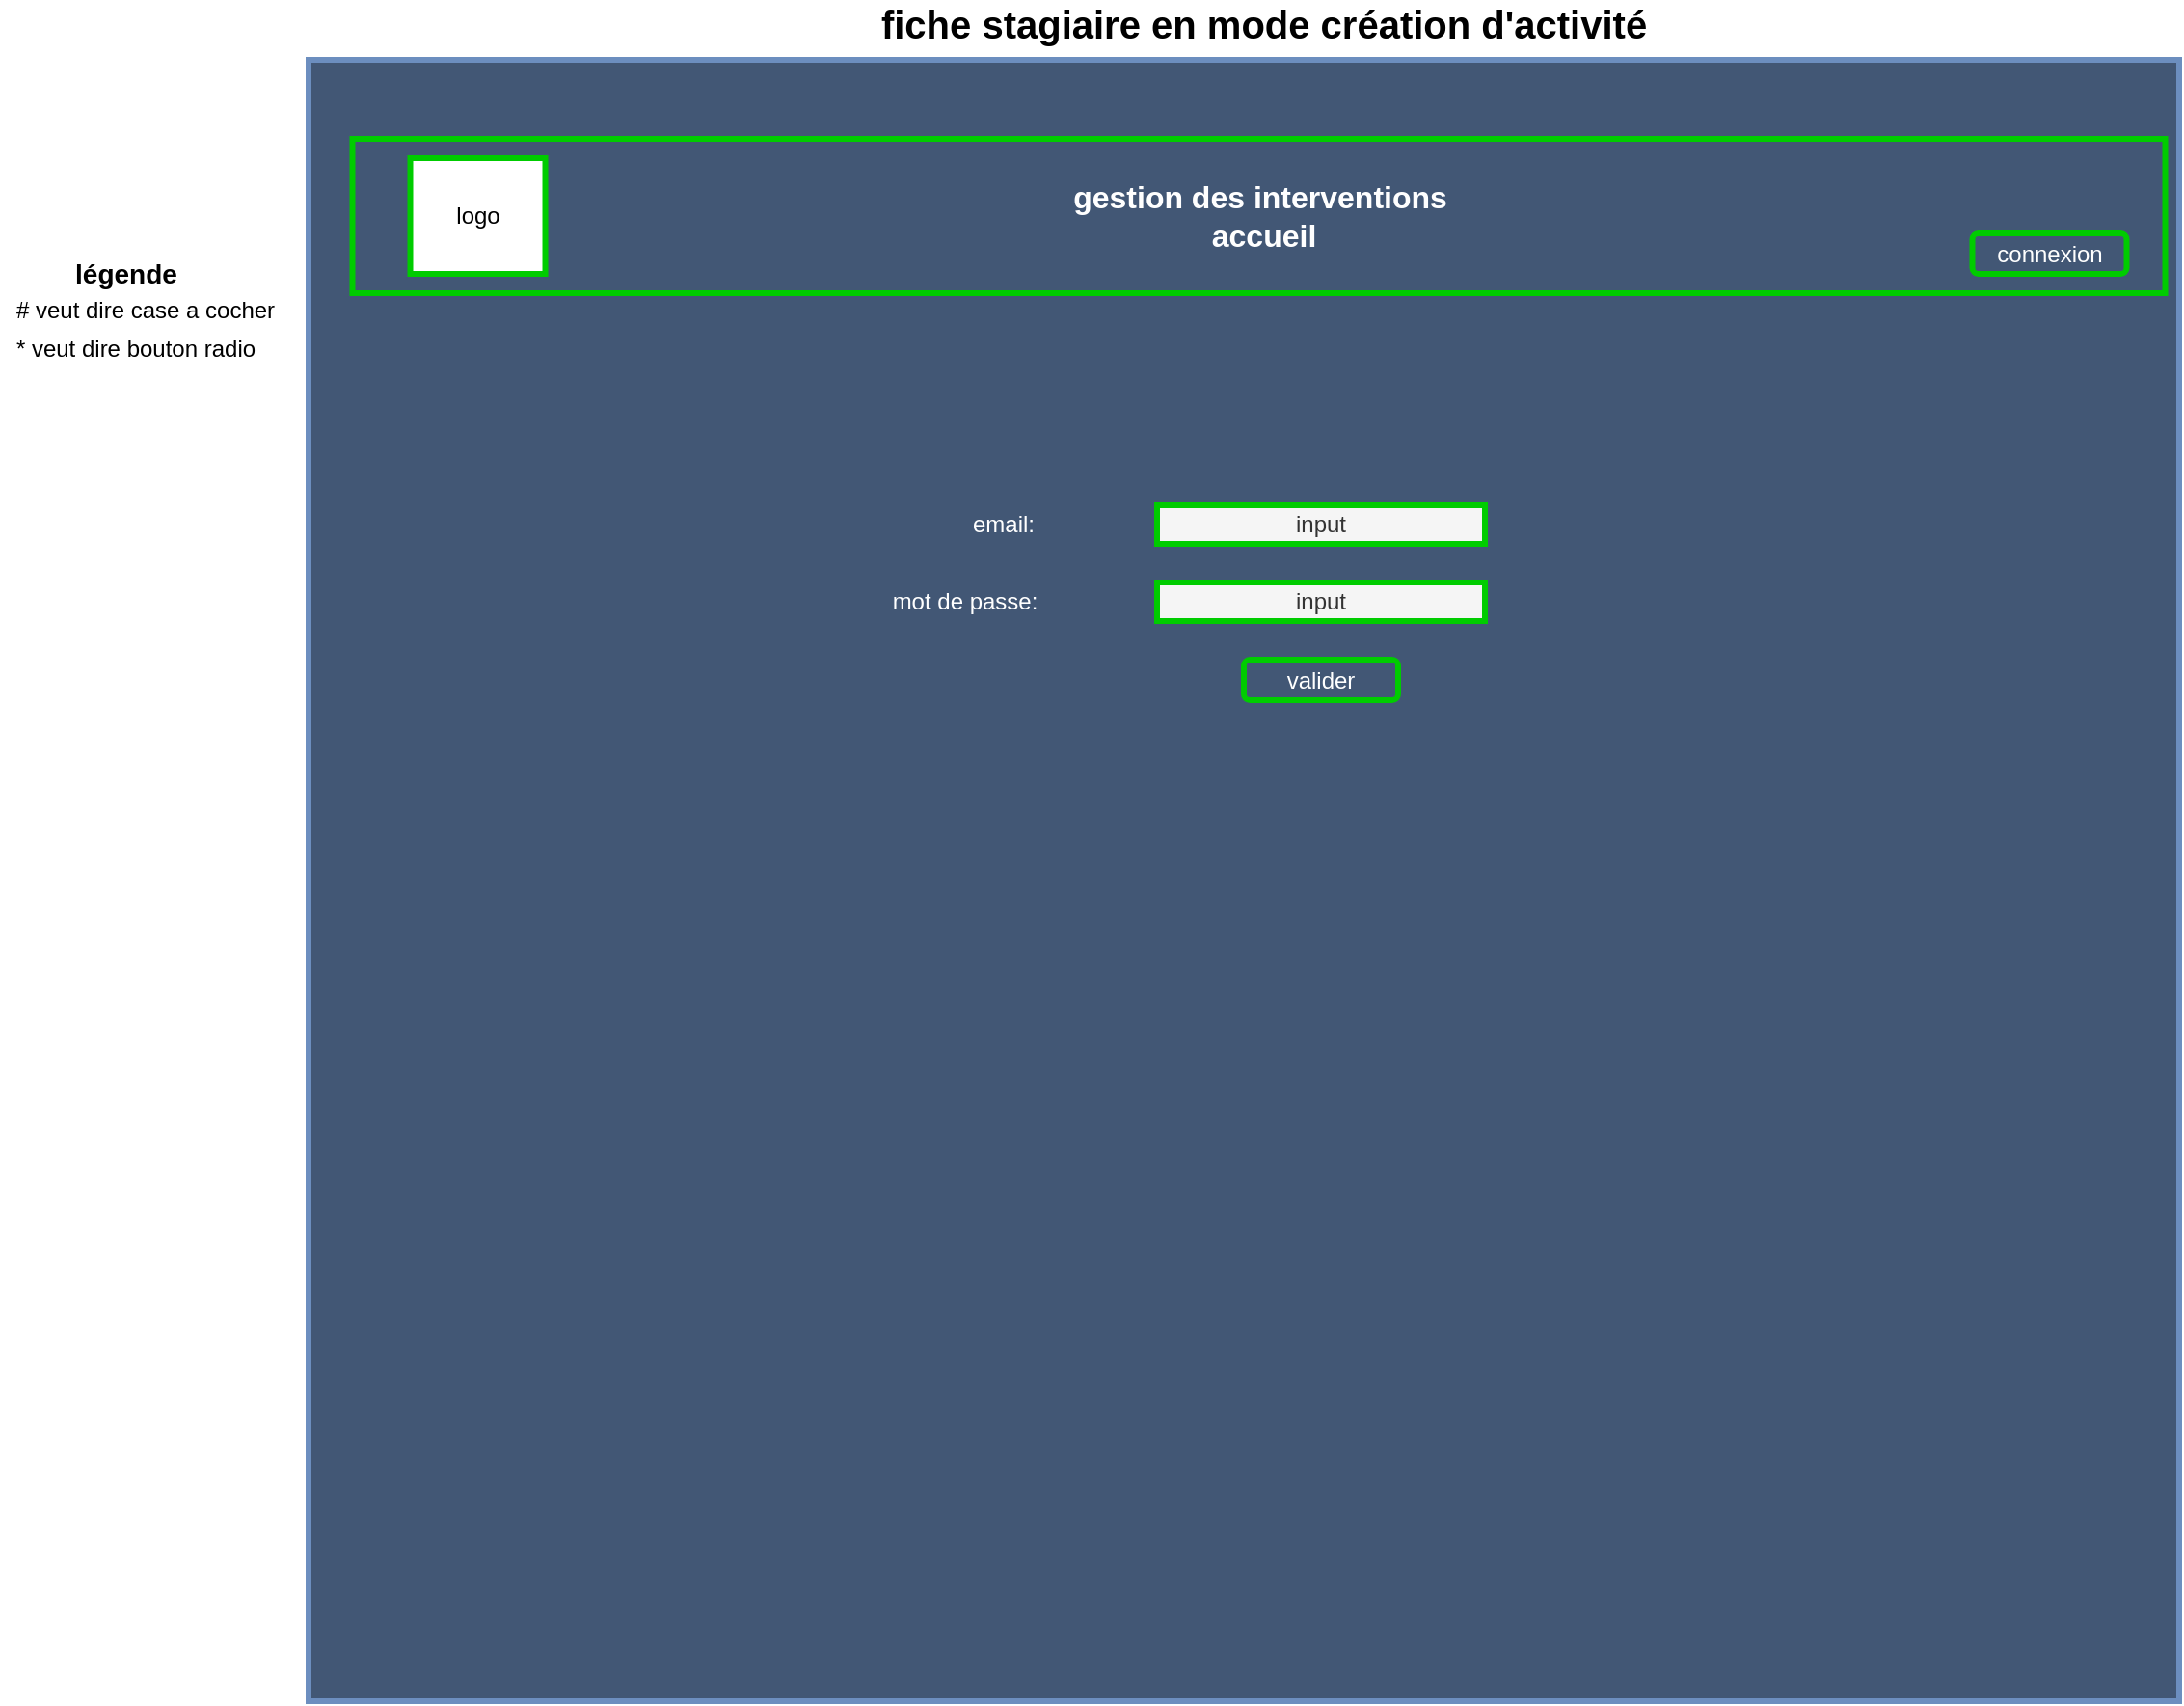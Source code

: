 <mxfile version="14.4.3" type="device"><diagram id="tv3QOq-MICWlFI4omKUR" name="Page-1"><mxGraphModel dx="1422" dy="762" grid="1" gridSize="10" guides="1" tooltips="1" connect="1" arrows="1" fold="1" page="1" pageScale="1" pageWidth="2500" pageHeight="2500" math="0" shadow="0"><root><mxCell id="0"/><mxCell id="1" parent="0"/><mxCell id="bz115-KL983n83hMZGC7-15" value="" style="rounded=0;whiteSpace=wrap;html=1;strokeWidth=3;strokeColor=#6C8EBF;fillColor=#425775;" parent="1" vertex="1"><mxGeometry x="390" y="49" width="970" height="851" as="geometry"/></mxCell><mxCell id="bz115-KL983n83hMZGC7-30" value="&lt;font color=&quot;#ffffff&quot;&gt;email:&lt;/font&gt;" style="text;html=1;align=center;verticalAlign=middle;resizable=0;points=[];autosize=1;" parent="1" vertex="1"><mxGeometry x="725" y="280" width="50" height="20" as="geometry"/></mxCell><mxCell id="bz115-KL983n83hMZGC7-45" value="input" style="rounded=0;whiteSpace=wrap;html=1;strokeWidth=3;fillColor=#f5f5f5;fontColor=#333333;strokeColor=#00CC00;" parent="1" vertex="1"><mxGeometry x="830" y="280" width="170" height="20" as="geometry"/></mxCell><mxCell id="bz115-KL983n83hMZGC7-55" value="" style="rounded=0;whiteSpace=wrap;html=1;strokeColor=#00CC00;strokeWidth=3;fillColor=#425775;fontColor=#FFFFFF;" parent="1" vertex="1"><mxGeometry x="412.75" y="90" width="940" height="80" as="geometry"/></mxCell><mxCell id="bz115-KL983n83hMZGC7-56" value="&lt;font color=&quot;#000000&quot;&gt;logo&lt;/font&gt;" style="rounded=0;whiteSpace=wrap;html=1;strokeColor=#00CC00;strokeWidth=3;fontColor=#FFFFFF;fillColor=#FFFFFF;" parent="1" vertex="1"><mxGeometry x="442.75" y="100" width="70" height="60" as="geometry"/></mxCell><mxCell id="bz115-KL983n83hMZGC7-57" value="connexion" style="rounded=1;whiteSpace=wrap;html=1;strokeWidth=3;fillColor=#425775;strokeColor=#00CC00;fontColor=#FFFFFF;" parent="1" vertex="1"><mxGeometry x="1252.75" y="139" width="80" height="21" as="geometry"/></mxCell><mxCell id="bz115-KL983n83hMZGC7-61" value="&lt;font style=&quot;font-size: 16px&quot;&gt;&lt;b&gt;gestion des interventions&lt;/b&gt;&lt;/font&gt;" style="text;html=1;align=center;verticalAlign=middle;resizable=0;points=[];autosize=1;fontColor=#FFFFFF;" parent="1" vertex="1"><mxGeometry x="777.75" y="110" width="210" height="20" as="geometry"/></mxCell><mxCell id="bz115-KL983n83hMZGC7-62" value="&lt;font style=&quot;font-size: 16px&quot;&gt;&lt;b&gt;accueil&lt;/b&gt;&lt;/font&gt;" style="text;html=1;align=center;verticalAlign=middle;resizable=0;points=[];autosize=1;fontColor=#FFFFFF;" parent="1" vertex="1"><mxGeometry x="850" y="130" width="70" height="20" as="geometry"/></mxCell><mxCell id="bz115-KL983n83hMZGC7-66" value="&lt;font color=&quot;#000000&quot; size=&quot;1&quot;&gt;&lt;b style=&quot;font-size: 20px&quot;&gt;fiche stagiaire en mode création d'activité&lt;/b&gt;&lt;/font&gt;" style="text;html=1;align=center;verticalAlign=middle;resizable=0;points=[];autosize=1;fontColor=#FFFFFF;" parent="1" vertex="1"><mxGeometry x="680" y="20" width="410" height="20" as="geometry"/></mxCell><mxCell id="bz115-KL983n83hMZGC7-144" value="&lt;font color=&quot;#000000&quot;&gt;# veut dire case a cocher&lt;/font&gt;" style="text;html=1;align=center;verticalAlign=middle;resizable=0;points=[];autosize=1;fontColor=#FFFFFF;" parent="1" vertex="1"><mxGeometry x="230" y="169" width="150" height="20" as="geometry"/></mxCell><mxCell id="bz115-KL983n83hMZGC7-145" value="&lt;font color=&quot;#000000&quot; size=&quot;1&quot;&gt;&lt;b style=&quot;font-size: 14px&quot;&gt;légende&lt;/b&gt;&lt;/font&gt;" style="text;html=1;align=center;verticalAlign=middle;resizable=0;points=[];autosize=1;fontColor=#FFFFFF;" parent="1" vertex="1"><mxGeometry x="260" y="150" width="70" height="20" as="geometry"/></mxCell><mxCell id="bz115-KL983n83hMZGC7-153" value="&lt;font color=&quot;#000000&quot;&gt;* veut dire bouton radio&lt;/font&gt;" style="text;html=1;align=center;verticalAlign=middle;resizable=0;points=[];autosize=1;fontColor=#FFFFFF;" parent="1" vertex="1"><mxGeometry x="230" y="189" width="140" height="20" as="geometry"/></mxCell><mxCell id="8eornF8JGi9N7L7W8XNB-1" value="&lt;font color=&quot;#ffffff&quot;&gt;mot de passe:&lt;/font&gt;" style="text;html=1;align=center;verticalAlign=middle;resizable=0;points=[];autosize=1;" vertex="1" parent="1"><mxGeometry x="685" y="320" width="90" height="20" as="geometry"/></mxCell><mxCell id="8eornF8JGi9N7L7W8XNB-2" value="input" style="rounded=0;whiteSpace=wrap;html=1;strokeWidth=3;fillColor=#f5f5f5;fontColor=#333333;strokeColor=#00CC00;" vertex="1" parent="1"><mxGeometry x="830" y="320" width="170" height="20" as="geometry"/></mxCell><mxCell id="8eornF8JGi9N7L7W8XNB-3" value="valider" style="rounded=1;whiteSpace=wrap;html=1;strokeWidth=3;fillColor=#425775;strokeColor=#00CC00;fontColor=#FFFFFF;" vertex="1" parent="1"><mxGeometry x="875" y="360" width="80" height="21" as="geometry"/></mxCell></root></mxGraphModel></diagram></mxfile>